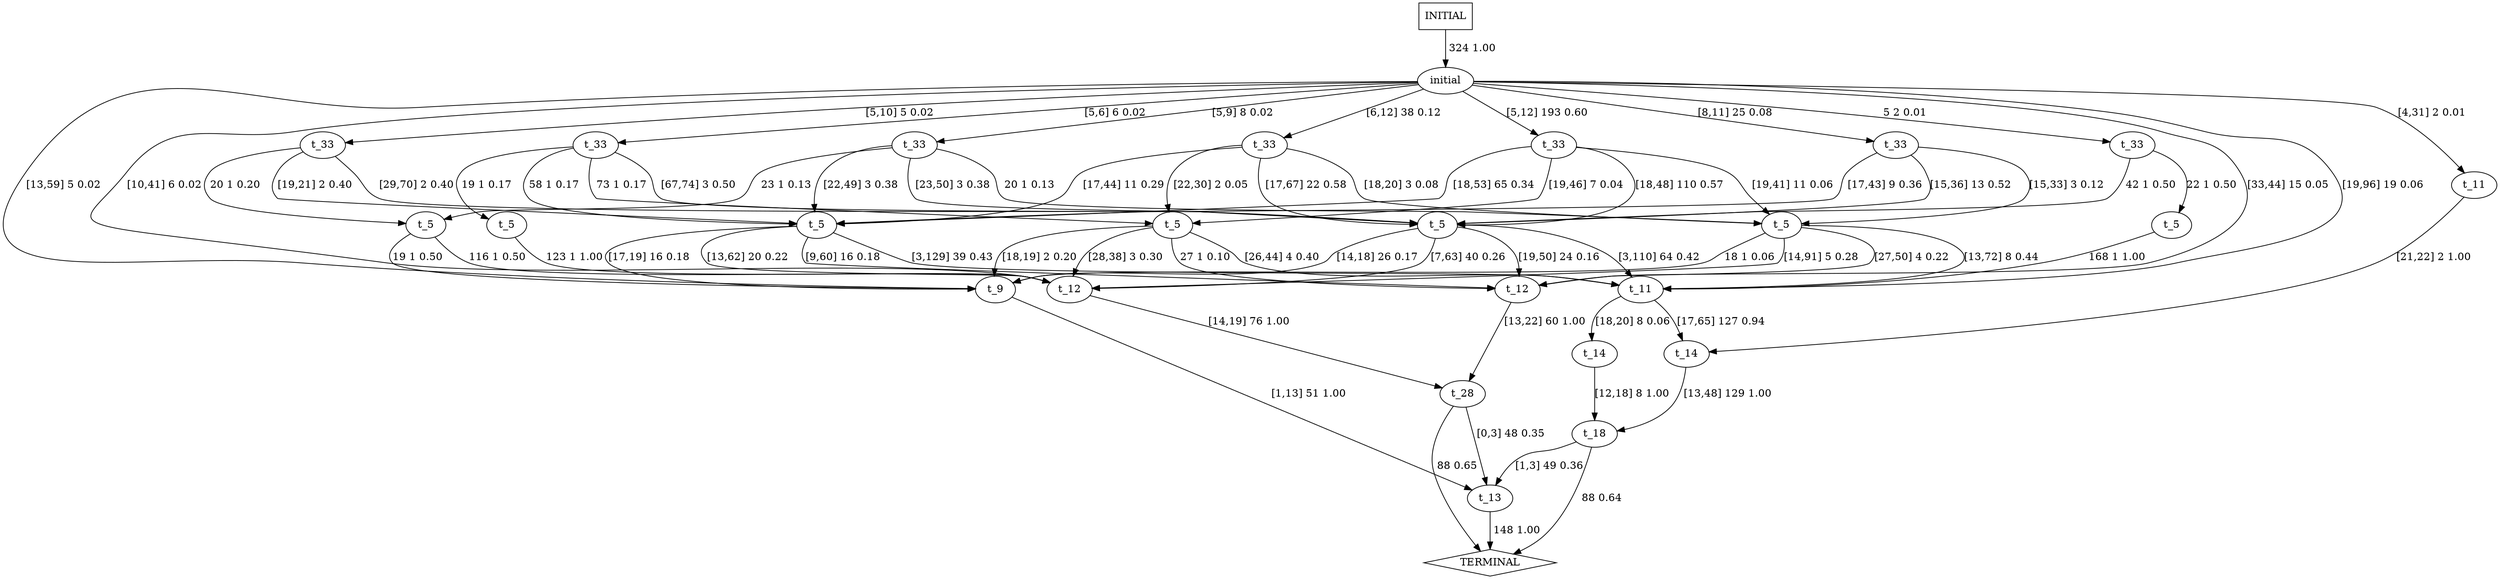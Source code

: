 digraph G {
  0 [label="initial"];
  1 [label="t_11"];
  2 [label="t_11"];
  3 [label="t_12"];
  4 [label="t_12"];
  5 [label="t_13"];
  6 [label="t_14"];
  7 [label="t_14"];
  8 [label="t_18"];
  9 [label="t_28"];
  10 [label="t_33"];
  11 [label="t_33"];
  12 [label="t_33"];
  13 [label="t_33"];
  14 [label="t_33"];
  15 [label="t_33"];
  16 [label="t_33"];
  17 [label="t_5"];
  18 [label="t_5"];
  19 [label="t_5"];
  20 [label="t_5"];
  21 [label="t_5"];
  22 [label="t_5"];
  23 [label="t_5"];
  24 [label="t_9"];
  25 [label="TERMINAL",shape=diamond];
  26 [label="INITIAL",shape=box];
0->1 [label="[4,31] 2 0.01"];
0->2 [label="[19,96] 19 0.06"];
0->4 [label="[10,41] 6 0.02"];
0->3 [label="[33,44] 15 0.05"];
0->10 [label="5 2 0.01"];
0->11 [label="[5,10] 5 0.02"];
0->14 [label="[5,6] 6 0.02"];
0->13 [label="[5,9] 8 0.02"];
0->12 [label="[8,11] 25 0.08"];
0->15 [label="[6,12] 38 0.12"];
0->16 [label="[5,12] 193 0.60"];
0->24 [label="[13,59] 5 0.02"];
1->7 [label="[21,22] 2 1.00"];
2->6 [label="[18,20] 8 0.06"];
2->7 [label="[17,65] 127 0.94"];
3->9 [label="[13,22] 60 1.00"];
4->9 [label="[14,19] 76 1.00"];
5->25 [label=" 148 1.00"];
6->8 [label="[12,18] 8 1.00"];
7->8 [label="[13,48] 129 1.00"];
8->5 [label="[1,3] 49 0.36"];
8->25 [label=" 88 0.64"];
9->5 [label="[0,3] 48 0.35"];
9->25 [label=" 88 0.65"];
10->17 [label="22 1 0.50"];
10->23 [label="42 1 0.50"];
11->19 [label="20 1 0.20"];
11->22 [label="[19,21] 2 0.40"];
11->23 [label="[29,70] 2 0.40"];
12->21 [label="[15,33] 3 0.12"];
12->22 [label="[17,43] 9 0.36"];
12->23 [label="[15,36] 13 0.52"];
13->21 [label="20 1 0.13"];
13->19 [label="23 1 0.13"];
13->22 [label="[22,49] 3 0.38"];
13->23 [label="[23,50] 3 0.38"];
14->18 [label="19 1 0.17"];
14->22 [label="58 1 0.17"];
14->20 [label="73 1 0.17"];
14->23 [label="[67,74] 3 0.50"];
15->20 [label="[22,30] 2 0.05"];
15->21 [label="[18,20] 3 0.08"];
15->22 [label="[17,44] 11 0.29"];
15->23 [label="[17,67] 22 0.58"];
16->20 [label="[19,46] 7 0.04"];
16->21 [label="[19,41] 11 0.06"];
16->22 [label="[18,53] 65 0.34"];
16->23 [label="[18,48] 110 0.57"];
17->2 [label="168 1 1.00"];
18->4 [label="123 1 1.00"];
19->4 [label="116 1 0.50"];
19->24 [label="19 1 0.50"];
20->2 [label="[26,44] 4 0.40"];
20->3 [label="27 1 0.10"];
20->4 [label="[28,38] 3 0.30"];
20->24 [label="[18,19] 2 0.20"];
21->2 [label="[13,72] 8 0.44"];
21->3 [label="[27,50] 4 0.22"];
21->4 [label="[14,91] 5 0.28"];
21->24 [label="18 1 0.06"];
22->2 [label="[3,129] 39 0.43"];
22->3 [label="[9,60] 16 0.18"];
22->4 [label="[13,62] 20 0.22"];
22->24 [label="[17,19] 16 0.18"];
23->2 [label="[3,110] 64 0.42"];
23->3 [label="[19,50] 24 0.16"];
23->4 [label="[7,63] 40 0.26"];
23->24 [label="[14,18] 26 0.17"];
24->5 [label="[1,13] 51 1.00"];
26->0 [label=" 324 1.00"];
}
